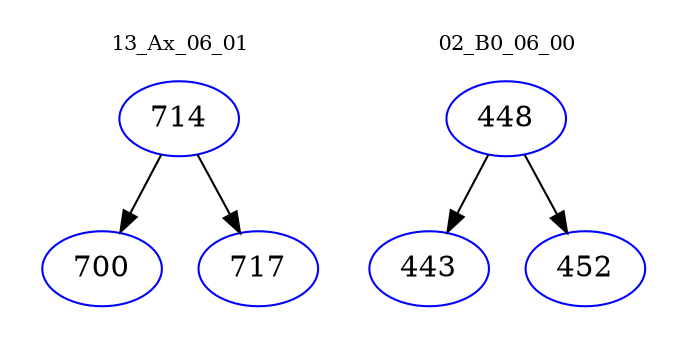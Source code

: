digraph{
subgraph cluster_0 {
color = white
label = "13_Ax_06_01";
fontsize=10;
T0_714 [label="714", color="blue"]
T0_714 -> T0_700 [color="black"]
T0_700 [label="700", color="blue"]
T0_714 -> T0_717 [color="black"]
T0_717 [label="717", color="blue"]
}
subgraph cluster_1 {
color = white
label = "02_B0_06_00";
fontsize=10;
T1_448 [label="448", color="blue"]
T1_448 -> T1_443 [color="black"]
T1_443 [label="443", color="blue"]
T1_448 -> T1_452 [color="black"]
T1_452 [label="452", color="blue"]
}
}
